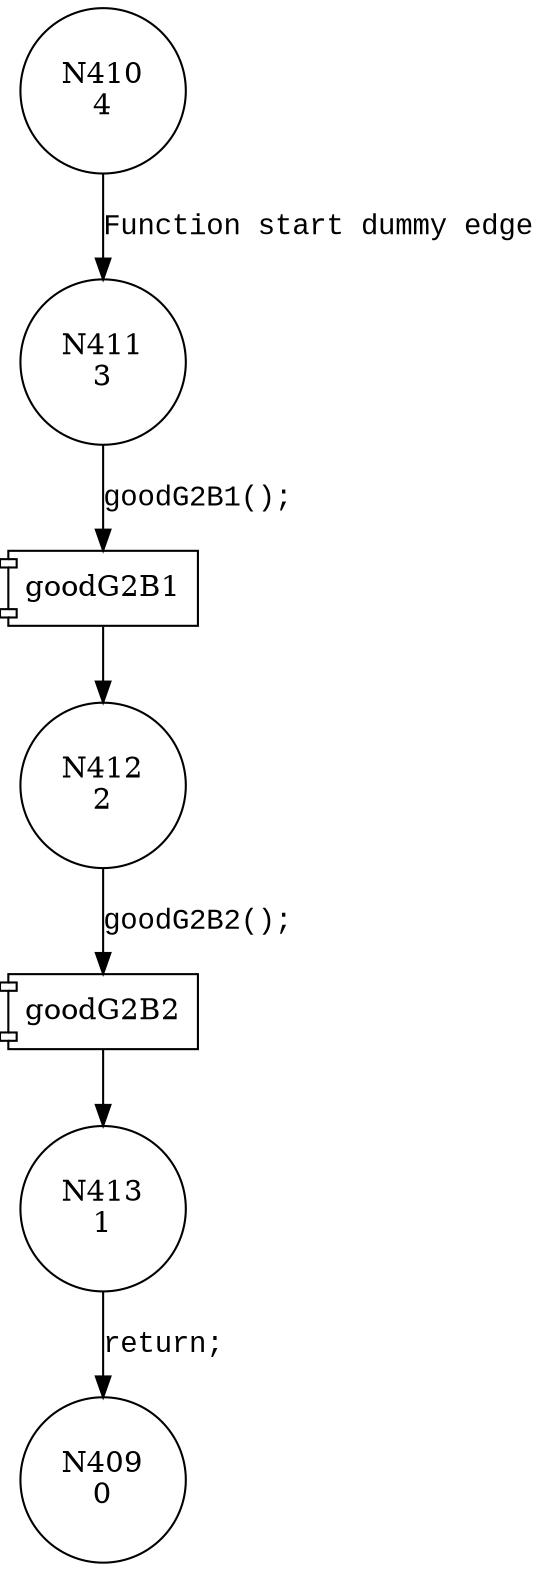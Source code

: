 digraph CWE121_Stack_Based_Buffer_Overflow__CWE805_int_alloca_loop_11_good {
411 [shape="circle" label="N411\n3"]
412 [shape="circle" label="N412\n2"]
413 [shape="circle" label="N413\n1"]
410 [shape="circle" label="N410\n4"]
409 [shape="circle" label="N409\n0"]
100003 [shape="component" label="goodG2B1"]
411 -> 100003 [label="goodG2B1();" fontname="Courier New"]
100003 -> 412 [label="" fontname="Courier New"]
100004 [shape="component" label="goodG2B2"]
412 -> 100004 [label="goodG2B2();" fontname="Courier New"]
100004 -> 413 [label="" fontname="Courier New"]
410 -> 411 [label="Function start dummy edge" fontname="Courier New"]
413 -> 409 [label="return;" fontname="Courier New"]
}